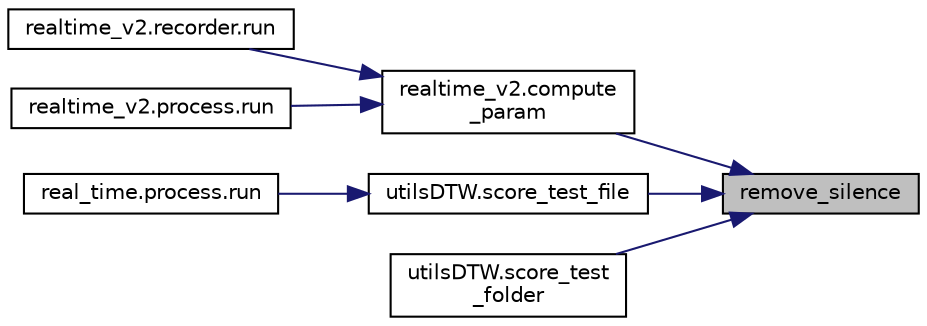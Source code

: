 digraph "remove_silence"
{
 // LATEX_PDF_SIZE
  edge [fontname="Helvetica",fontsize="10",labelfontname="Helvetica",labelfontsize="10"];
  node [fontname="Helvetica",fontsize="10",shape=record];
  rankdir="RL";
  Node1 [label="remove_silence",height=0.2,width=0.4,color="black", fillcolor="grey75", style="filled", fontcolor="black",tooltip=" "];
  Node1 -> Node2 [dir="back",color="midnightblue",fontsize="10",style="solid",fontname="Helvetica"];
  Node2 [label="realtime_v2.compute\l_param",height=0.2,width=0.4,color="black", fillcolor="white", style="filled",URL="$namespacerealtime__v2.html#a4542f30081af188adf80095ea27ba91a",tooltip=" "];
  Node2 -> Node3 [dir="back",color="midnightblue",fontsize="10",style="solid",fontname="Helvetica"];
  Node3 [label="realtime_v2.recorder.run",height=0.2,width=0.4,color="black", fillcolor="white", style="filled",URL="$classrealtime__v2_1_1recorder.html#ad22709b2e67308af35f55680d5a026e0",tooltip=" "];
  Node2 -> Node4 [dir="back",color="midnightblue",fontsize="10",style="solid",fontname="Helvetica"];
  Node4 [label="realtime_v2.process.run",height=0.2,width=0.4,color="black", fillcolor="white", style="filled",URL="$classrealtime__v2_1_1process.html#ad22709b2e67308af35f55680d5a026e0",tooltip=" "];
  Node1 -> Node5 [dir="back",color="midnightblue",fontsize="10",style="solid",fontname="Helvetica"];
  Node5 [label="utilsDTW.score_test_file",height=0.2,width=0.4,color="black", fillcolor="white", style="filled",URL="$namespaceutils_d_t_w.html#aaf560a72b4b3dd70e389047e56634bcb",tooltip=" "];
  Node5 -> Node6 [dir="back",color="midnightblue",fontsize="10",style="solid",fontname="Helvetica"];
  Node6 [label="real_time.process.run",height=0.2,width=0.4,color="black", fillcolor="white", style="filled",URL="$classreal__time_1_1process.html#ad22709b2e67308af35f55680d5a026e0",tooltip=" "];
  Node1 -> Node7 [dir="back",color="midnightblue",fontsize="10",style="solid",fontname="Helvetica"];
  Node7 [label="utilsDTW.score_test\l_folder",height=0.2,width=0.4,color="black", fillcolor="white", style="filled",URL="$namespaceutils_d_t_w.html#ac18d27723d2f547d330966ddfe2322ef",tooltip=" "];
}
